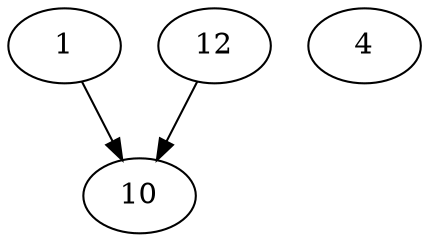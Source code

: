 strict digraph G {
  1 [ label="1" ];
  2 [ label="4" ];
  3 [ label="10" ];
  4 [ label="12" ];
  1 -> 3;
  4 -> 3;
}
